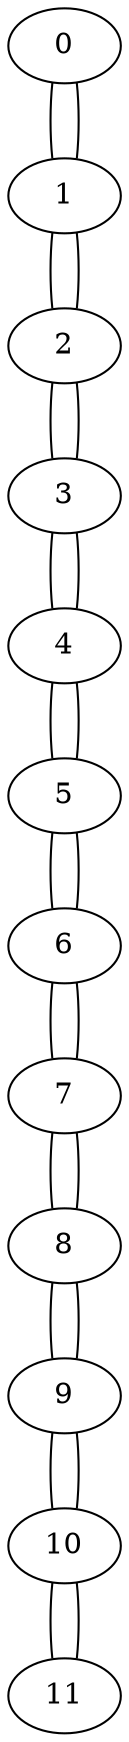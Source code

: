 graph G {
  1 [ label="0" ];
  2 [ label="1" ];
  3 [ label="2" ];
  4 [ label="3" ];
  5 [ label="4" ];
  6 [ label="5" ];
  7 [ label="6" ];
  8 [ label="7" ];
  9 [ label="8" ];
  10 [ label="9" ];
  11 [ label="10" ];
  12 [ label="11" ];
  2 -- 1;
  1 -- 2;
  3 -- 2;
  2 -- 3;
  4 -- 3;
  3 -- 4;
  5 -- 4;
  4 -- 5;
  6 -- 5;
  5 -- 6;
  7 -- 6;
  6 -- 7;
  8 -- 7;
  7 -- 8;
  9 -- 8;
  8 -- 9;
  10 -- 9;
  9 -- 10;
  11 -- 10;
  10 -- 11;
  12 -- 11;
  11 -- 12;
}
